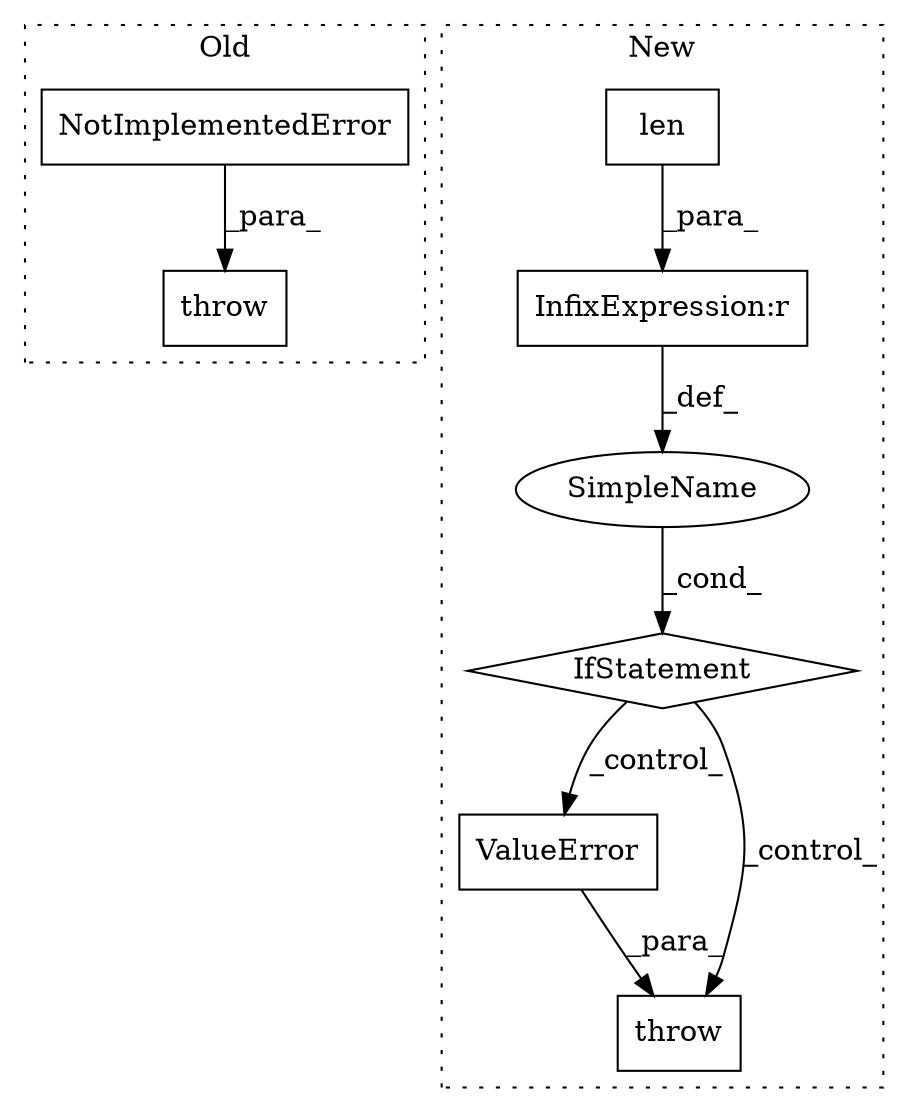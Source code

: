 digraph G {
subgraph cluster0 {
1 [label="NotImplementedError" a="32" s="435,504" l="20,1" shape="box"];
8 [label="throw" a="53" s="429" l="6" shape="box"];
label = "Old";
style="dotted";
}
subgraph cluster1 {
2 [label="ValueError" a="32" s="619,677" l="11,1" shape="box"];
3 [label="len" a="32" s="585,598" l="4,1" shape="box"];
4 [label="IfStatement" a="25" s="581,603" l="4,2" shape="diamond"];
5 [label="SimpleName" a="42" s="" l="" shape="ellipse"];
6 [label="InfixExpression:r" a="27" s="599" l="3" shape="box"];
7 [label="throw" a="53" s="613" l="6" shape="box"];
label = "New";
style="dotted";
}
1 -> 8 [label="_para_"];
2 -> 7 [label="_para_"];
3 -> 6 [label="_para_"];
4 -> 2 [label="_control_"];
4 -> 7 [label="_control_"];
5 -> 4 [label="_cond_"];
6 -> 5 [label="_def_"];
}